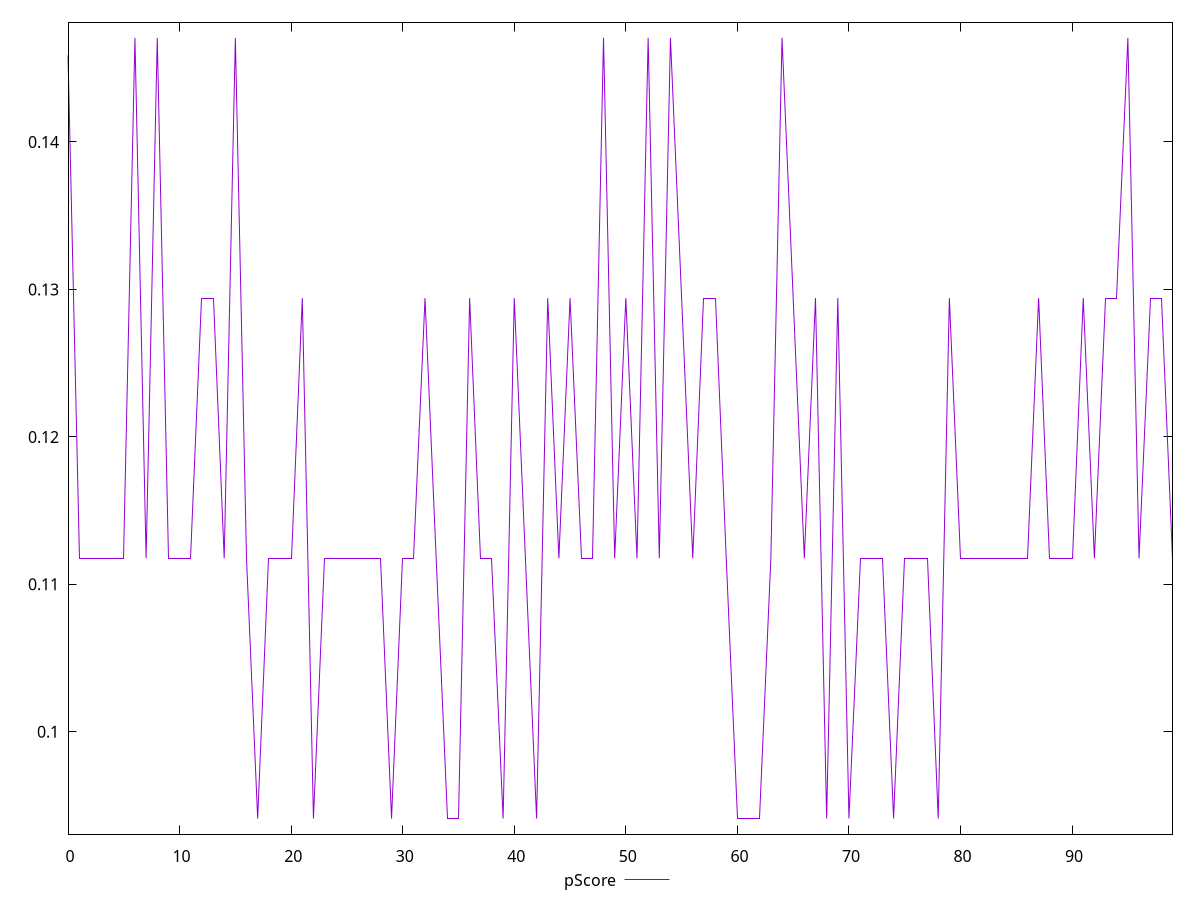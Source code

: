 reset

$pScore <<EOF
0 0.14588235294117646
1 0.11176470588235293
2 0.11176470588235293
3 0.11176470588235293
4 0.11176470588235293
5 0.11176470588235293
6 0.14705882352941174
7 0.11176470588235293
8 0.14705882352941174
9 0.11176470588235293
10 0.11176470588235293
11 0.11176470588235293
12 0.12941176470588234
13 0.12941176470588234
14 0.11176470588235293
15 0.14705882352941174
16 0.11176470588235293
17 0.09411764705882353
18 0.11176470588235293
19 0.11176470588235293
20 0.11176470588235293
21 0.12941176470588234
22 0.09411764705882353
23 0.11176470588235293
24 0.11176470588235293
25 0.11176470588235293
26 0.11176470588235293
27 0.11176470588235293
28 0.11176470588235293
29 0.09411764705882353
30 0.11176470588235293
31 0.11176470588235293
32 0.12941176470588234
33 0.11176470588235293
34 0.09411764705882353
35 0.09411764705882353
36 0.12941176470588234
37 0.11176470588235293
38 0.11176470588235293
39 0.09411764705882353
40 0.12941176470588234
41 0.11176470588235293
42 0.09411764705882353
43 0.12941176470588234
44 0.11176470588235293
45 0.12941176470588234
46 0.11176470588235293
47 0.11176470588235293
48 0.14705882352941174
49 0.11176470588235293
50 0.12941176470588234
51 0.11176470588235293
52 0.14705882352941174
53 0.11176470588235293
54 0.14705882352941174
55 0.12941176470588234
56 0.11176470588235293
57 0.12941176470588234
58 0.12941176470588234
59 0.11176470588235293
60 0.09411764705882353
61 0.09411764705882353
62 0.09411764705882353
63 0.11176470588235293
64 0.14705882352941174
65 0.12941176470588234
66 0.11176470588235293
67 0.12941176470588234
68 0.09411764705882353
69 0.12941176470588234
70 0.09411764705882353
71 0.11176470588235293
72 0.11176470588235293
73 0.11176470588235293
74 0.09411764705882353
75 0.11176470588235293
76 0.11176470588235293
77 0.11176470588235293
78 0.09411764705882353
79 0.12941176470588234
80 0.11176470588235293
81 0.11176470588235293
82 0.11176470588235293
83 0.11176470588235293
84 0.11176470588235293
85 0.11176470588235293
86 0.11176470588235293
87 0.12941176470588234
88 0.11176470588235293
89 0.11176470588235293
90 0.11176470588235293
91 0.12941176470588234
92 0.11176470588235293
93 0.12941176470588234
94 0.12941176470588234
95 0.14705882352941174
96 0.11176470588235293
97 0.12941176470588234
98 0.12941176470588234
99 0.11176470588235293
EOF

set key outside below
set xrange [0:99]
set yrange [0.09305882352941176:0.1481176470588235]
set trange [0.09305882352941176:0.1481176470588235]
set terminal svg size 640, 500 enhanced background rgb 'white'
set output "reports/report_00033_2021-03-01T14-23-16.841Z/uses-text-compression/samples/astro-inner-cached/pScore/values.svg"

plot $pScore title "pScore" with line

reset
